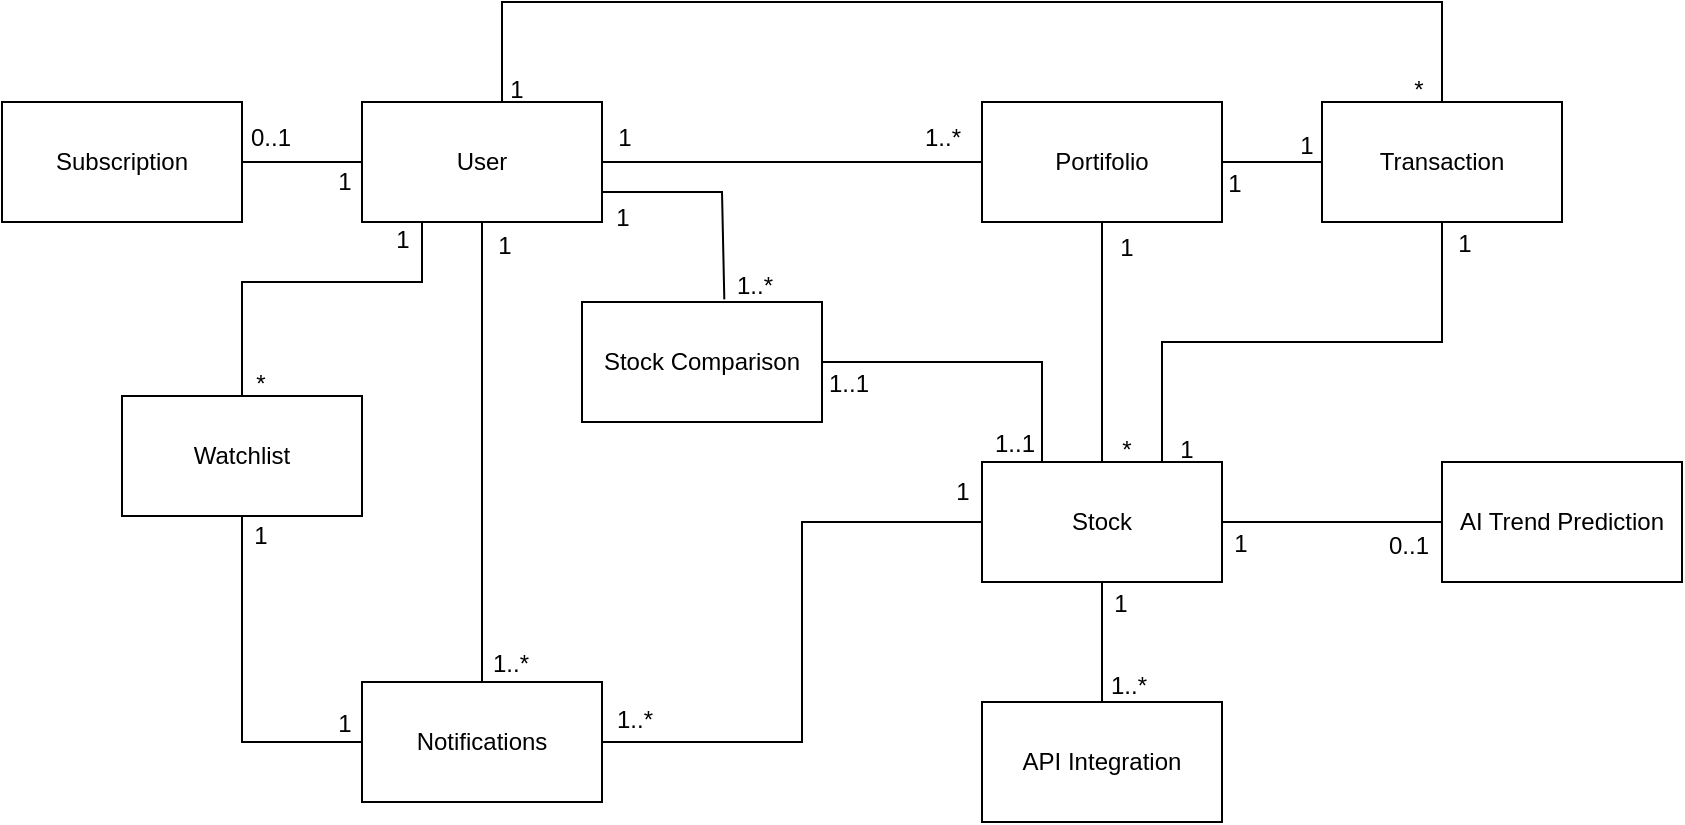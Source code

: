 <mxfile version="26.1.1">
  <diagram name="Page-1" id="lgOjPLdFXlOJYG3qzUXu">
    <mxGraphModel dx="1042" dy="565" grid="1" gridSize="10" guides="1" tooltips="1" connect="1" arrows="1" fold="1" page="1" pageScale="1" pageWidth="1654" pageHeight="1169" math="0" shadow="0">
      <root>
        <mxCell id="0" />
        <mxCell id="1" parent="0" />
        <mxCell id="YdsR-n0PACcJ0BPhdioZ-1" value="User" style="rounded=0;whiteSpace=wrap;html=1;" parent="1" vertex="1">
          <mxGeometry x="380" y="170" width="120" height="60" as="geometry" />
        </mxCell>
        <mxCell id="YdsR-n0PACcJ0BPhdioZ-2" value="Portifolio" style="rounded=0;whiteSpace=wrap;html=1;" parent="1" vertex="1">
          <mxGeometry x="690" y="170" width="120" height="60" as="geometry" />
        </mxCell>
        <mxCell id="YdsR-n0PACcJ0BPhdioZ-3" value="Stock" style="rounded=0;whiteSpace=wrap;html=1;" parent="1" vertex="1">
          <mxGeometry x="690" y="350" width="120" height="60" as="geometry" />
        </mxCell>
        <mxCell id="YdsR-n0PACcJ0BPhdioZ-4" value="Stock Comparison" style="rounded=0;whiteSpace=wrap;html=1;" parent="1" vertex="1">
          <mxGeometry x="490" y="270" width="120" height="60" as="geometry" />
        </mxCell>
        <mxCell id="YdsR-n0PACcJ0BPhdioZ-6" value="AI Trend Prediction" style="rounded=0;whiteSpace=wrap;html=1;" parent="1" vertex="1">
          <mxGeometry x="920" y="350" width="120" height="60" as="geometry" />
        </mxCell>
        <mxCell id="YdsR-n0PACcJ0BPhdioZ-7" value="API Integration" style="rounded=0;whiteSpace=wrap;html=1;" parent="1" vertex="1">
          <mxGeometry x="690" y="470" width="120" height="60" as="geometry" />
        </mxCell>
        <mxCell id="YdsR-n0PACcJ0BPhdioZ-9" value="Notifications" style="rounded=0;whiteSpace=wrap;html=1;" parent="1" vertex="1">
          <mxGeometry x="380" y="460" width="120" height="60" as="geometry" />
        </mxCell>
        <mxCell id="YdsR-n0PACcJ0BPhdioZ-11" value="" style="endArrow=none;html=1;rounded=0;entryX=1;entryY=0.5;entryDx=0;entryDy=0;exitX=0;exitY=0.5;exitDx=0;exitDy=0;" parent="1" source="YdsR-n0PACcJ0BPhdioZ-2" target="YdsR-n0PACcJ0BPhdioZ-1" edge="1">
          <mxGeometry width="50" height="50" relative="1" as="geometry">
            <mxPoint x="550" y="420" as="sourcePoint" />
            <mxPoint x="600" y="370" as="targetPoint" />
          </mxGeometry>
        </mxCell>
        <mxCell id="YdsR-n0PACcJ0BPhdioZ-12" value="" style="endArrow=none;html=1;rounded=0;entryX=0.5;entryY=1;entryDx=0;entryDy=0;exitX=0.5;exitY=0;exitDx=0;exitDy=0;" parent="1" source="YdsR-n0PACcJ0BPhdioZ-9" target="YdsR-n0PACcJ0BPhdioZ-1" edge="1">
          <mxGeometry width="50" height="50" relative="1" as="geometry">
            <mxPoint x="700" y="210" as="sourcePoint" />
            <mxPoint x="510" y="210" as="targetPoint" />
          </mxGeometry>
        </mxCell>
        <mxCell id="YdsR-n0PACcJ0BPhdioZ-13" value="" style="endArrow=none;html=1;rounded=0;entryX=0.5;entryY=1;entryDx=0;entryDy=0;exitX=0.5;exitY=0;exitDx=0;exitDy=0;" parent="1" source="YdsR-n0PACcJ0BPhdioZ-3" target="YdsR-n0PACcJ0BPhdioZ-2" edge="1">
          <mxGeometry width="50" height="50" relative="1" as="geometry">
            <mxPoint x="690" y="320" as="sourcePoint" />
            <mxPoint x="650" y="270" as="targetPoint" />
          </mxGeometry>
        </mxCell>
        <mxCell id="YdsR-n0PACcJ0BPhdioZ-14" value="" style="endArrow=none;html=1;rounded=0;entryX=1;entryY=0.5;entryDx=0;entryDy=0;exitX=0;exitY=0.5;exitDx=0;exitDy=0;" parent="1" source="YdsR-n0PACcJ0BPhdioZ-3" target="YdsR-n0PACcJ0BPhdioZ-9" edge="1">
          <mxGeometry width="50" height="50" relative="1" as="geometry">
            <mxPoint x="760" y="360" as="sourcePoint" />
            <mxPoint x="760" y="240" as="targetPoint" />
            <Array as="points">
              <mxPoint x="600" y="380" />
              <mxPoint x="600" y="490" />
            </Array>
          </mxGeometry>
        </mxCell>
        <mxCell id="YdsR-n0PACcJ0BPhdioZ-16" value="" style="endArrow=none;html=1;rounded=0;entryX=0.5;entryY=1;entryDx=0;entryDy=0;exitX=0.5;exitY=0;exitDx=0;exitDy=0;" parent="1" source="YdsR-n0PACcJ0BPhdioZ-7" target="YdsR-n0PACcJ0BPhdioZ-3" edge="1">
          <mxGeometry width="50" height="50" relative="1" as="geometry">
            <mxPoint x="930" y="390" as="sourcePoint" />
            <mxPoint x="820" y="390" as="targetPoint" />
          </mxGeometry>
        </mxCell>
        <mxCell id="YdsR-n0PACcJ0BPhdioZ-17" value="" style="endArrow=none;html=1;rounded=0;exitX=0;exitY=0.5;exitDx=0;exitDy=0;entryX=1;entryY=0.5;entryDx=0;entryDy=0;" parent="1" source="YdsR-n0PACcJ0BPhdioZ-6" target="YdsR-n0PACcJ0BPhdioZ-3" edge="1">
          <mxGeometry width="50" height="50" relative="1" as="geometry">
            <mxPoint x="890" y="480" as="sourcePoint" />
            <mxPoint x="940" y="430" as="targetPoint" />
          </mxGeometry>
        </mxCell>
        <mxCell id="YdsR-n0PACcJ0BPhdioZ-18" value="" style="endArrow=none;html=1;rounded=0;entryX=0.25;entryY=0;entryDx=0;entryDy=0;exitX=1;exitY=0.5;exitDx=0;exitDy=0;" parent="1" source="YdsR-n0PACcJ0BPhdioZ-4" target="YdsR-n0PACcJ0BPhdioZ-3" edge="1">
          <mxGeometry width="50" height="50" relative="1" as="geometry">
            <mxPoint x="630" y="340" as="sourcePoint" />
            <mxPoint x="680" y="290" as="targetPoint" />
            <Array as="points">
              <mxPoint x="720" y="300" />
            </Array>
          </mxGeometry>
        </mxCell>
        <mxCell id="YdsR-n0PACcJ0BPhdioZ-19" value="" style="endArrow=none;html=1;rounded=0;entryX=1;entryY=0.75;entryDx=0;entryDy=0;exitX=0.593;exitY=-0.022;exitDx=0;exitDy=0;exitPerimeter=0;" parent="1" source="YdsR-n0PACcJ0BPhdioZ-4" target="YdsR-n0PACcJ0BPhdioZ-1" edge="1">
          <mxGeometry width="50" height="50" relative="1" as="geometry">
            <mxPoint x="550" y="270" as="sourcePoint" />
            <mxPoint x="600" y="220" as="targetPoint" />
            <Array as="points">
              <mxPoint x="560" y="215" />
            </Array>
          </mxGeometry>
        </mxCell>
        <mxCell id="YdsR-n0PACcJ0BPhdioZ-20" value="1" style="text;html=1;align=center;verticalAlign=middle;resizable=0;points=[];autosize=1;strokeColor=none;fillColor=none;" parent="1" vertex="1">
          <mxGeometry x="496" y="173" width="30" height="30" as="geometry" />
        </mxCell>
        <mxCell id="YdsR-n0PACcJ0BPhdioZ-21" value="1" style="text;html=1;align=center;verticalAlign=middle;resizable=0;points=[];autosize=1;strokeColor=none;fillColor=none;" parent="1" vertex="1">
          <mxGeometry x="495" y="213" width="30" height="30" as="geometry" />
        </mxCell>
        <mxCell id="YdsR-n0PACcJ0BPhdioZ-22" value="1" style="text;html=1;align=center;verticalAlign=middle;resizable=0;points=[];autosize=1;strokeColor=none;fillColor=none;" parent="1" vertex="1">
          <mxGeometry x="436" y="227" width="30" height="30" as="geometry" />
        </mxCell>
        <mxCell id="YdsR-n0PACcJ0BPhdioZ-23" value="1..*" style="text;html=1;align=center;verticalAlign=middle;resizable=0;points=[];autosize=1;strokeColor=none;fillColor=none;" parent="1" vertex="1">
          <mxGeometry x="650" y="173" width="40" height="30" as="geometry" />
        </mxCell>
        <mxCell id="YdsR-n0PACcJ0BPhdioZ-25" value="1..*" style="text;html=1;align=center;verticalAlign=middle;resizable=0;points=[];autosize=1;strokeColor=none;fillColor=none;" parent="1" vertex="1">
          <mxGeometry x="434" y="436" width="40" height="30" as="geometry" />
        </mxCell>
        <mxCell id="YdsR-n0PACcJ0BPhdioZ-26" value="1..*" style="text;html=1;align=center;verticalAlign=middle;resizable=0;points=[];autosize=1;strokeColor=none;fillColor=none;" parent="1" vertex="1">
          <mxGeometry x="556" y="247" width="40" height="30" as="geometry" />
        </mxCell>
        <mxCell id="YdsR-n0PACcJ0BPhdioZ-27" value="1" style="text;html=1;align=center;verticalAlign=middle;resizable=0;points=[];autosize=1;strokeColor=none;fillColor=none;" parent="1" vertex="1">
          <mxGeometry x="747" y="228" width="30" height="30" as="geometry" />
        </mxCell>
        <mxCell id="YdsR-n0PACcJ0BPhdioZ-28" value="*" style="text;html=1;align=center;verticalAlign=middle;resizable=0;points=[];autosize=1;strokeColor=none;fillColor=none;" parent="1" vertex="1">
          <mxGeometry x="747" y="329" width="30" height="30" as="geometry" />
        </mxCell>
        <mxCell id="YdsR-n0PACcJ0BPhdioZ-29" value="1" style="text;html=1;align=center;verticalAlign=middle;resizable=0;points=[];autosize=1;strokeColor=none;fillColor=none;" parent="1" vertex="1">
          <mxGeometry x="665" y="350" width="30" height="30" as="geometry" />
        </mxCell>
        <mxCell id="YdsR-n0PACcJ0BPhdioZ-30" value="1..*" style="text;html=1;align=center;verticalAlign=middle;resizable=0;points=[];autosize=1;strokeColor=none;fillColor=none;" parent="1" vertex="1">
          <mxGeometry x="496" y="464" width="40" height="30" as="geometry" />
        </mxCell>
        <mxCell id="YdsR-n0PACcJ0BPhdioZ-32" value="1..1" style="text;html=1;align=center;verticalAlign=middle;resizable=0;points=[];autosize=1;strokeColor=none;fillColor=none;" parent="1" vertex="1">
          <mxGeometry x="686" y="326" width="40" height="30" as="geometry" />
        </mxCell>
        <mxCell id="YdsR-n0PACcJ0BPhdioZ-33" value="1..1" style="text;html=1;align=center;verticalAlign=middle;resizable=0;points=[];autosize=1;strokeColor=none;fillColor=none;" parent="1" vertex="1">
          <mxGeometry x="603" y="296" width="40" height="30" as="geometry" />
        </mxCell>
        <mxCell id="YdsR-n0PACcJ0BPhdioZ-34" value="1" style="text;html=1;align=center;verticalAlign=middle;resizable=0;points=[];autosize=1;strokeColor=none;fillColor=none;" parent="1" vertex="1">
          <mxGeometry x="804" y="376" width="30" height="30" as="geometry" />
        </mxCell>
        <mxCell id="YdsR-n0PACcJ0BPhdioZ-35" value="0..1" style="text;html=1;align=center;verticalAlign=middle;resizable=0;points=[];autosize=1;strokeColor=none;fillColor=none;" parent="1" vertex="1">
          <mxGeometry x="883" y="377" width="40" height="30" as="geometry" />
        </mxCell>
        <mxCell id="YdsR-n0PACcJ0BPhdioZ-36" value="1" style="text;html=1;align=center;verticalAlign=middle;resizable=0;points=[];autosize=1;strokeColor=none;fillColor=none;" parent="1" vertex="1">
          <mxGeometry x="744" y="406" width="30" height="30" as="geometry" />
        </mxCell>
        <mxCell id="YdsR-n0PACcJ0BPhdioZ-37" value="1..*" style="text;html=1;align=center;verticalAlign=middle;resizable=0;points=[];autosize=1;strokeColor=none;fillColor=none;" parent="1" vertex="1">
          <mxGeometry x="743" y="447" width="40" height="30" as="geometry" />
        </mxCell>
        <mxCell id="YdsR-n0PACcJ0BPhdioZ-38" value="Subscription" style="rounded=0;whiteSpace=wrap;html=1;" parent="1" vertex="1">
          <mxGeometry x="200" y="170" width="120" height="60" as="geometry" />
        </mxCell>
        <mxCell id="YdsR-n0PACcJ0BPhdioZ-40" value="Transaction" style="rounded=0;whiteSpace=wrap;html=1;" parent="1" vertex="1">
          <mxGeometry x="860" y="170" width="120" height="60" as="geometry" />
        </mxCell>
        <mxCell id="YdsR-n0PACcJ0BPhdioZ-41" value="" style="endArrow=none;html=1;rounded=0;entryX=0.5;entryY=0;entryDx=0;entryDy=0;" parent="1" target="YdsR-n0PACcJ0BPhdioZ-40" edge="1">
          <mxGeometry width="50" height="50" relative="1" as="geometry">
            <mxPoint x="450" y="170" as="sourcePoint" />
            <mxPoint x="450" y="110" as="targetPoint" />
            <Array as="points">
              <mxPoint x="450" y="120" />
              <mxPoint x="920" y="120" />
            </Array>
          </mxGeometry>
        </mxCell>
        <mxCell id="YdsR-n0PACcJ0BPhdioZ-42" value="" style="endArrow=none;html=1;rounded=0;exitX=1;exitY=0.5;exitDx=0;exitDy=0;entryX=0;entryY=0.5;entryDx=0;entryDy=0;" parent="1" source="YdsR-n0PACcJ0BPhdioZ-2" target="YdsR-n0PACcJ0BPhdioZ-40" edge="1">
          <mxGeometry width="50" height="50" relative="1" as="geometry">
            <mxPoint x="820" y="210" as="sourcePoint" />
            <mxPoint x="870" y="160" as="targetPoint" />
          </mxGeometry>
        </mxCell>
        <mxCell id="YdsR-n0PACcJ0BPhdioZ-43" value="" style="endArrow=none;html=1;rounded=0;exitX=0.75;exitY=0;exitDx=0;exitDy=0;entryX=0.5;entryY=1;entryDx=0;entryDy=0;" parent="1" source="YdsR-n0PACcJ0BPhdioZ-3" target="YdsR-n0PACcJ0BPhdioZ-40" edge="1">
          <mxGeometry width="50" height="50" relative="1" as="geometry">
            <mxPoint x="820" y="210" as="sourcePoint" />
            <mxPoint x="870" y="210" as="targetPoint" />
            <Array as="points">
              <mxPoint x="780" y="290" />
              <mxPoint x="920" y="290" />
            </Array>
          </mxGeometry>
        </mxCell>
        <mxCell id="YdsR-n0PACcJ0BPhdioZ-44" value="1" style="text;html=1;align=center;verticalAlign=middle;resizable=0;points=[];autosize=1;strokeColor=none;fillColor=none;" parent="1" vertex="1">
          <mxGeometry x="442" y="149" width="30" height="30" as="geometry" />
        </mxCell>
        <mxCell id="YdsR-n0PACcJ0BPhdioZ-45" value="*" style="text;html=1;align=center;verticalAlign=middle;resizable=0;points=[];autosize=1;strokeColor=none;fillColor=none;" parent="1" vertex="1">
          <mxGeometry x="893" y="149" width="30" height="30" as="geometry" />
        </mxCell>
        <mxCell id="YdsR-n0PACcJ0BPhdioZ-46" value="1" style="text;html=1;align=center;verticalAlign=middle;resizable=0;points=[];autosize=1;strokeColor=none;fillColor=none;" parent="1" vertex="1">
          <mxGeometry x="777" y="329" width="30" height="30" as="geometry" />
        </mxCell>
        <mxCell id="YdsR-n0PACcJ0BPhdioZ-47" value="1" style="text;html=1;align=center;verticalAlign=middle;resizable=0;points=[];autosize=1;strokeColor=none;fillColor=none;" parent="1" vertex="1">
          <mxGeometry x="916" y="226" width="30" height="30" as="geometry" />
        </mxCell>
        <mxCell id="YdsR-n0PACcJ0BPhdioZ-48" value="1" style="text;html=1;align=center;verticalAlign=middle;resizable=0;points=[];autosize=1;strokeColor=none;fillColor=none;" parent="1" vertex="1">
          <mxGeometry x="801" y="196" width="30" height="30" as="geometry" />
        </mxCell>
        <mxCell id="YdsR-n0PACcJ0BPhdioZ-49" value="1" style="text;html=1;align=center;verticalAlign=middle;resizable=0;points=[];autosize=1;strokeColor=none;fillColor=none;" parent="1" vertex="1">
          <mxGeometry x="837" y="177" width="30" height="30" as="geometry" />
        </mxCell>
        <mxCell id="YdsR-n0PACcJ0BPhdioZ-50" value="" style="endArrow=none;html=1;rounded=0;entryX=0;entryY=0.5;entryDx=0;entryDy=0;exitX=1;exitY=0.5;exitDx=0;exitDy=0;" parent="1" source="YdsR-n0PACcJ0BPhdioZ-38" target="YdsR-n0PACcJ0BPhdioZ-1" edge="1">
          <mxGeometry width="50" height="50" relative="1" as="geometry">
            <mxPoint x="300" y="210" as="sourcePoint" />
            <mxPoint x="350" y="160" as="targetPoint" />
          </mxGeometry>
        </mxCell>
        <mxCell id="YdsR-n0PACcJ0BPhdioZ-52" value="0..1" style="text;html=1;align=center;verticalAlign=middle;resizable=0;points=[];autosize=1;strokeColor=none;fillColor=none;" parent="1" vertex="1">
          <mxGeometry x="314" y="173" width="40" height="30" as="geometry" />
        </mxCell>
        <mxCell id="YdsR-n0PACcJ0BPhdioZ-53" value="1" style="text;html=1;align=center;verticalAlign=middle;resizable=0;points=[];autosize=1;strokeColor=none;fillColor=none;" parent="1" vertex="1">
          <mxGeometry x="356" y="195" width="30" height="30" as="geometry" />
        </mxCell>
        <mxCell id="Lnrx4Ffx-gqGJzDwaP2u-1" value="Watchlist" style="rounded=0;whiteSpace=wrap;html=1;" vertex="1" parent="1">
          <mxGeometry x="260" y="317" width="120" height="60" as="geometry" />
        </mxCell>
        <mxCell id="Lnrx4Ffx-gqGJzDwaP2u-2" value="" style="endArrow=none;html=1;rounded=0;exitX=0.5;exitY=0;exitDx=0;exitDy=0;entryX=0.25;entryY=1;entryDx=0;entryDy=0;" edge="1" parent="1" source="Lnrx4Ffx-gqGJzDwaP2u-1" target="YdsR-n0PACcJ0BPhdioZ-1">
          <mxGeometry width="50" height="50" relative="1" as="geometry">
            <mxPoint x="310" y="310" as="sourcePoint" />
            <mxPoint x="400" y="260" as="targetPoint" />
            <Array as="points">
              <mxPoint x="320" y="260" />
              <mxPoint x="410" y="260" />
            </Array>
          </mxGeometry>
        </mxCell>
        <mxCell id="Lnrx4Ffx-gqGJzDwaP2u-3" value="" style="endArrow=none;html=1;rounded=0;entryX=0.5;entryY=1;entryDx=0;entryDy=0;exitX=0;exitY=0.5;exitDx=0;exitDy=0;" edge="1" parent="1" source="YdsR-n0PACcJ0BPhdioZ-9" target="Lnrx4Ffx-gqGJzDwaP2u-1">
          <mxGeometry width="50" height="50" relative="1" as="geometry">
            <mxPoint x="260" y="430" as="sourcePoint" />
            <mxPoint x="310" y="380" as="targetPoint" />
            <Array as="points">
              <mxPoint x="320" y="490" />
            </Array>
          </mxGeometry>
        </mxCell>
        <mxCell id="Lnrx4Ffx-gqGJzDwaP2u-6" value="1" style="text;html=1;align=center;verticalAlign=middle;resizable=0;points=[];autosize=1;strokeColor=none;fillColor=none;" vertex="1" parent="1">
          <mxGeometry x="385" y="224" width="30" height="30" as="geometry" />
        </mxCell>
        <mxCell id="Lnrx4Ffx-gqGJzDwaP2u-8" value="*" style="text;html=1;align=center;verticalAlign=middle;resizable=0;points=[];autosize=1;strokeColor=none;fillColor=none;" vertex="1" parent="1">
          <mxGeometry x="314" y="296" width="30" height="30" as="geometry" />
        </mxCell>
        <mxCell id="Lnrx4Ffx-gqGJzDwaP2u-9" value="1" style="text;html=1;align=center;verticalAlign=middle;resizable=0;points=[];autosize=1;strokeColor=none;fillColor=none;" vertex="1" parent="1">
          <mxGeometry x="356" y="466" width="30" height="30" as="geometry" />
        </mxCell>
        <mxCell id="Lnrx4Ffx-gqGJzDwaP2u-11" value="1" style="text;html=1;align=center;verticalAlign=middle;resizable=0;points=[];autosize=1;strokeColor=none;fillColor=none;" vertex="1" parent="1">
          <mxGeometry x="314" y="372" width="30" height="30" as="geometry" />
        </mxCell>
      </root>
    </mxGraphModel>
  </diagram>
</mxfile>

